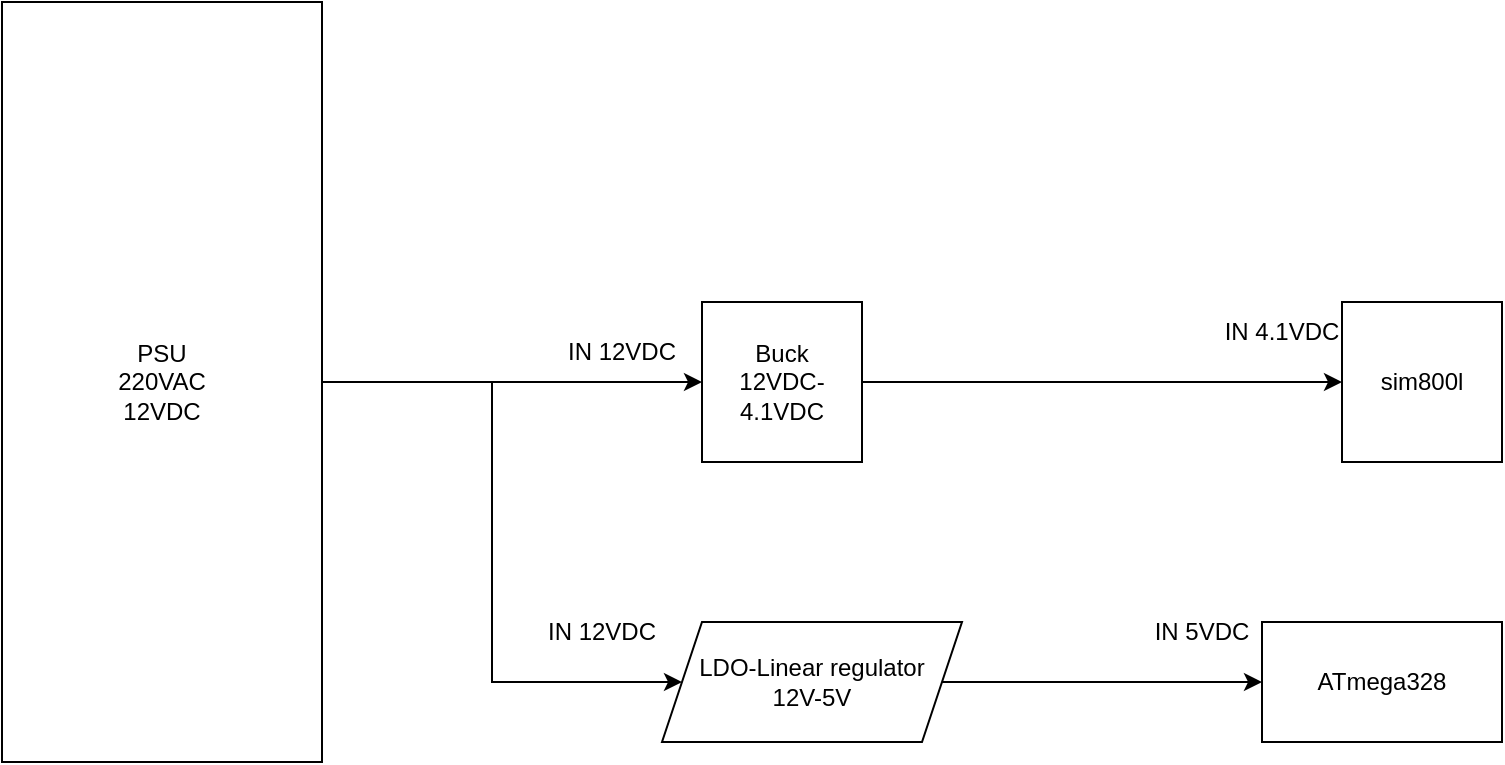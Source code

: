 <mxfile version="26.0.5">
  <diagram name="Page-1" id="_glZEqZVL1R0Z9tzBR_x">
    <mxGraphModel dx="1354" dy="638" grid="1" gridSize="10" guides="1" tooltips="1" connect="1" arrows="1" fold="1" page="1" pageScale="1" pageWidth="1100" pageHeight="850" math="0" shadow="0">
      <root>
        <mxCell id="0" />
        <mxCell id="1" parent="0" />
        <mxCell id="LN72UwpNqsgzN4k3Lupj-8" style="edgeStyle=orthogonalEdgeStyle;rounded=0;orthogonalLoop=1;jettySize=auto;html=1;entryX=0;entryY=0.5;entryDx=0;entryDy=0;" parent="1" source="LN72UwpNqsgzN4k3Lupj-1" target="LN72UwpNqsgzN4k3Lupj-7" edge="1">
          <mxGeometry relative="1" as="geometry">
            <mxPoint x="290" y="470" as="targetPoint" />
          </mxGeometry>
        </mxCell>
        <mxCell id="fqGwk3bSg8v-wXvzjSEj-2" style="edgeStyle=orthogonalEdgeStyle;rounded=0;orthogonalLoop=1;jettySize=auto;html=1;exitX=1;exitY=0.5;exitDx=0;exitDy=0;entryX=0;entryY=0.5;entryDx=0;entryDy=0;" edge="1" parent="1" source="LN72UwpNqsgzN4k3Lupj-1" target="fqGwk3bSg8v-wXvzjSEj-1">
          <mxGeometry relative="1" as="geometry" />
        </mxCell>
        <mxCell id="LN72UwpNqsgzN4k3Lupj-1" value="PSU&lt;div&gt;220VAC&lt;/div&gt;&lt;div&gt;12VDC&lt;/div&gt;" style="rounded=0;whiteSpace=wrap;html=1;" parent="1" vertex="1">
          <mxGeometry x="10" y="280" width="160" height="380" as="geometry" />
        </mxCell>
        <mxCell id="LN72UwpNqsgzN4k3Lupj-2" value="ATmega328" style="rounded=0;whiteSpace=wrap;html=1;" parent="1" vertex="1">
          <mxGeometry x="640" y="590" width="120" height="60" as="geometry" />
        </mxCell>
        <mxCell id="LN72UwpNqsgzN4k3Lupj-3" value="sim800l" style="whiteSpace=wrap;html=1;aspect=fixed;" parent="1" vertex="1">
          <mxGeometry x="680" y="430" width="80" height="80" as="geometry" />
        </mxCell>
        <mxCell id="LN72UwpNqsgzN4k3Lupj-10" style="edgeStyle=orthogonalEdgeStyle;rounded=0;orthogonalLoop=1;jettySize=auto;html=1;exitX=1;exitY=0.5;exitDx=0;exitDy=0;entryX=0;entryY=0.5;entryDx=0;entryDy=0;" parent="1" source="LN72UwpNqsgzN4k3Lupj-7" target="LN72UwpNqsgzN4k3Lupj-3" edge="1">
          <mxGeometry relative="1" as="geometry" />
        </mxCell>
        <mxCell id="LN72UwpNqsgzN4k3Lupj-7" value="Buck&lt;div&gt;12VDC-4.1VDC&lt;/div&gt;" style="whiteSpace=wrap;html=1;aspect=fixed;" parent="1" vertex="1">
          <mxGeometry x="360" y="430" width="80" height="80" as="geometry" />
        </mxCell>
        <mxCell id="LN72UwpNqsgzN4k3Lupj-13" value="IN 4.1VDC" style="text;html=1;align=center;verticalAlign=middle;whiteSpace=wrap;rounded=0;" parent="1" vertex="1">
          <mxGeometry x="620" y="430" width="60" height="30" as="geometry" />
        </mxCell>
        <mxCell id="LN72UwpNqsgzN4k3Lupj-14" value="IN 5VDC" style="text;html=1;align=center;verticalAlign=middle;whiteSpace=wrap;rounded=0;" parent="1" vertex="1">
          <mxGeometry x="580" y="580" width="60" height="30" as="geometry" />
        </mxCell>
        <mxCell id="fqGwk3bSg8v-wXvzjSEj-3" style="edgeStyle=orthogonalEdgeStyle;rounded=0;orthogonalLoop=1;jettySize=auto;html=1;exitX=1;exitY=0.5;exitDx=0;exitDy=0;entryX=0;entryY=0.5;entryDx=0;entryDy=0;" edge="1" parent="1" source="fqGwk3bSg8v-wXvzjSEj-1" target="LN72UwpNqsgzN4k3Lupj-2">
          <mxGeometry relative="1" as="geometry" />
        </mxCell>
        <mxCell id="fqGwk3bSg8v-wXvzjSEj-1" value="LDO-Linear regulator&lt;div&gt;12V-5V&lt;/div&gt;" style="shape=parallelogram;perimeter=parallelogramPerimeter;whiteSpace=wrap;html=1;fixedSize=1;" vertex="1" parent="1">
          <mxGeometry x="340" y="590" width="150" height="60" as="geometry" />
        </mxCell>
        <mxCell id="fqGwk3bSg8v-wXvzjSEj-4" value="IN 12VDC" style="text;html=1;align=center;verticalAlign=middle;whiteSpace=wrap;rounded=0;" vertex="1" parent="1">
          <mxGeometry x="290" y="440" width="60" height="30" as="geometry" />
        </mxCell>
        <mxCell id="fqGwk3bSg8v-wXvzjSEj-5" value="IN 12VDC" style="text;html=1;align=center;verticalAlign=middle;whiteSpace=wrap;rounded=0;" vertex="1" parent="1">
          <mxGeometry x="280" y="580" width="60" height="30" as="geometry" />
        </mxCell>
      </root>
    </mxGraphModel>
  </diagram>
</mxfile>
